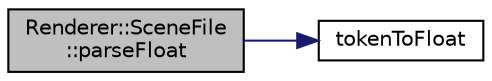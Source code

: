 digraph "Renderer::SceneFile::parseFloat"
{
  edge [fontname="Helvetica",fontsize="10",labelfontname="Helvetica",labelfontsize="10"];
  node [fontname="Helvetica",fontsize="10",shape=record];
  rankdir="LR";
  Node1 [label="Renderer::SceneFile\l::parseFloat",height=0.2,width=0.4,color="black", fillcolor="grey75", style="filled", fontcolor="black"];
  Node1 -> Node2 [color="midnightblue",fontsize="10",style="solid",fontname="Helvetica"];
  Node2 [label="tokenToFloat",height=0.2,width=0.4,color="black", fillcolor="white", style="filled",URL="$_string_utils_8cpp.html#ab602aec05d401dc633003bf507e9db8c"];
}
